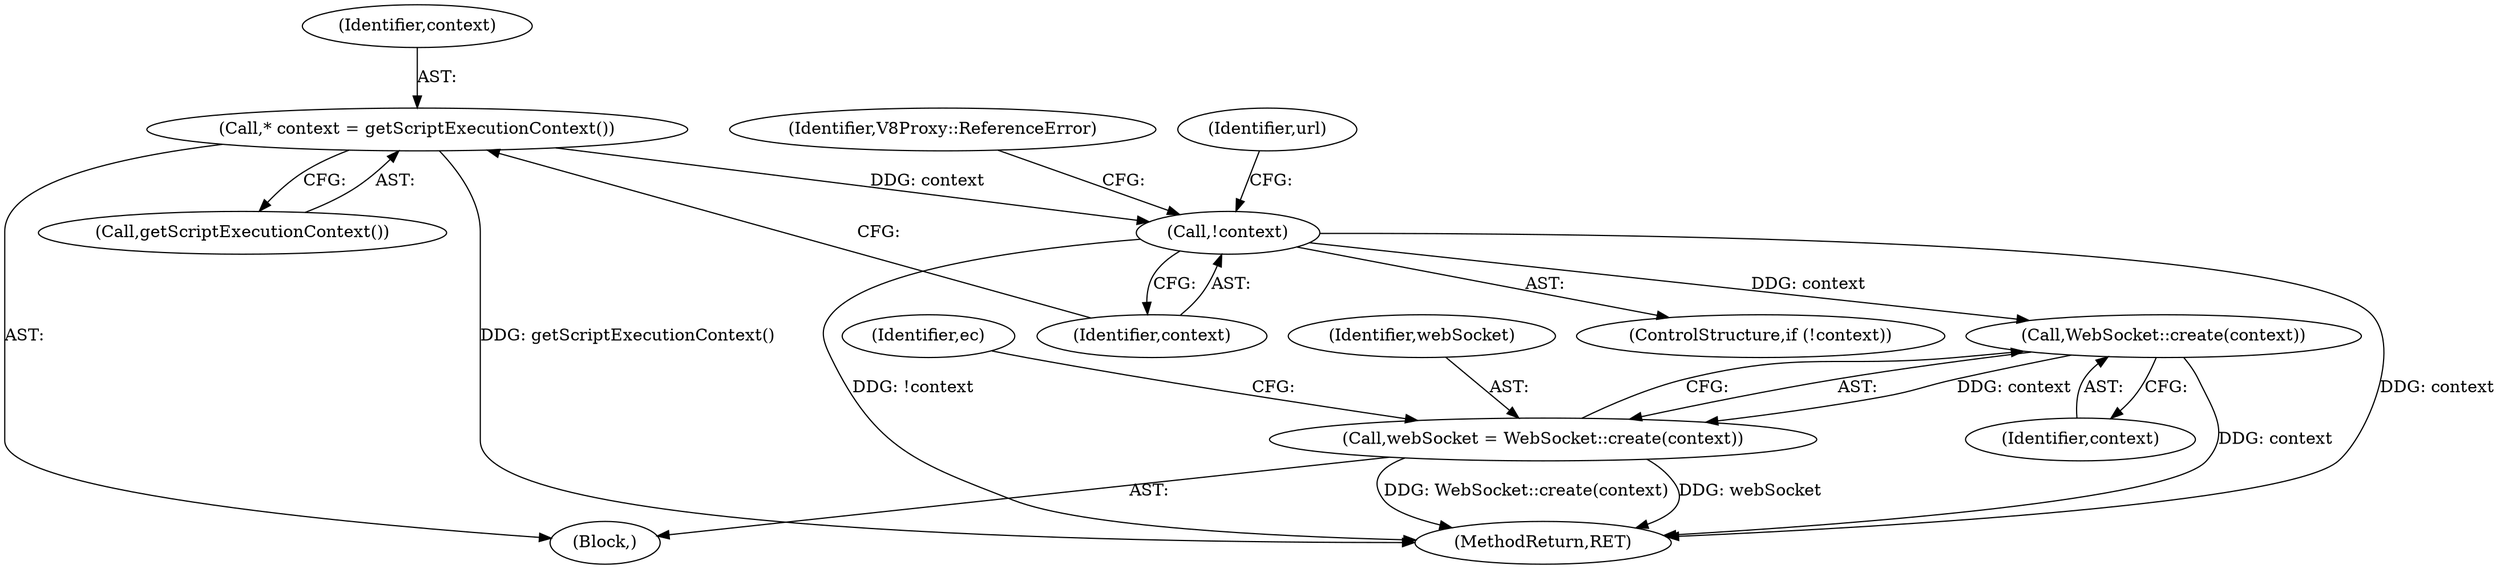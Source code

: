 digraph "0_Chrome_e9372a1bfd3588a80fcf49aa07321f0971dd6091_67@pointer" {
"1000145" [label="(Call,* context = getScriptExecutionContext())"];
"1000149" [label="(Call,!context)"];
"1000165" [label="(Call,WebSocket::create(context))"];
"1000163" [label="(Call,webSocket = WebSocket::create(context))"];
"1000163" [label="(Call,webSocket = WebSocket::create(context))"];
"1000150" [label="(Identifier,context)"];
"1000166" [label="(Identifier,context)"];
"1000145" [label="(Call,* context = getScriptExecutionContext())"];
"1000261" [label="(MethodReturn,RET)"];
"1000102" [label="(Block,)"];
"1000148" [label="(ControlStructure,if (!context))"];
"1000153" [label="(Identifier,V8Proxy::ReferenceError)"];
"1000146" [label="(Identifier,context)"];
"1000165" [label="(Call,WebSocket::create(context))"];
"1000164" [label="(Identifier,webSocket)"];
"1000169" [label="(Identifier,ec)"];
"1000149" [label="(Call,!context)"];
"1000147" [label="(Call,getScriptExecutionContext())"];
"1000158" [label="(Identifier,url)"];
"1000145" -> "1000102"  [label="AST: "];
"1000145" -> "1000147"  [label="CFG: "];
"1000146" -> "1000145"  [label="AST: "];
"1000147" -> "1000145"  [label="AST: "];
"1000150" -> "1000145"  [label="CFG: "];
"1000145" -> "1000261"  [label="DDG: getScriptExecutionContext()"];
"1000145" -> "1000149"  [label="DDG: context"];
"1000149" -> "1000148"  [label="AST: "];
"1000149" -> "1000150"  [label="CFG: "];
"1000150" -> "1000149"  [label="AST: "];
"1000153" -> "1000149"  [label="CFG: "];
"1000158" -> "1000149"  [label="CFG: "];
"1000149" -> "1000261"  [label="DDG: !context"];
"1000149" -> "1000261"  [label="DDG: context"];
"1000149" -> "1000165"  [label="DDG: context"];
"1000165" -> "1000163"  [label="AST: "];
"1000165" -> "1000166"  [label="CFG: "];
"1000166" -> "1000165"  [label="AST: "];
"1000163" -> "1000165"  [label="CFG: "];
"1000165" -> "1000261"  [label="DDG: context"];
"1000165" -> "1000163"  [label="DDG: context"];
"1000163" -> "1000102"  [label="AST: "];
"1000164" -> "1000163"  [label="AST: "];
"1000169" -> "1000163"  [label="CFG: "];
"1000163" -> "1000261"  [label="DDG: webSocket"];
"1000163" -> "1000261"  [label="DDG: WebSocket::create(context)"];
}
